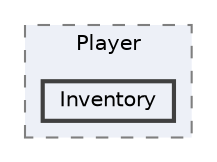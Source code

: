 digraph "Assets/Scripts/Player/Inventory"
{
 // LATEX_PDF_SIZE
  bgcolor="transparent";
  edge [fontname=Helvetica,fontsize=10,labelfontname=Helvetica,labelfontsize=10];
  node [fontname=Helvetica,fontsize=10,shape=box,height=0.2,width=0.4];
  compound=true
  subgraph clusterdir_c7fafc839a0585736011c21bdabf2a37 {
    graph [ bgcolor="#edf0f7", pencolor="grey50", label="Player", fontname=Helvetica,fontsize=10 style="filled,dashed", URL="dir_c7fafc839a0585736011c21bdabf2a37.html",tooltip=""]
  dir_ec7894289dc40c8ddc340d2f21c08920 [label="Inventory", fillcolor="#edf0f7", color="grey25", style="filled,bold", URL="dir_ec7894289dc40c8ddc340d2f21c08920.html",tooltip=""];
  }
}
